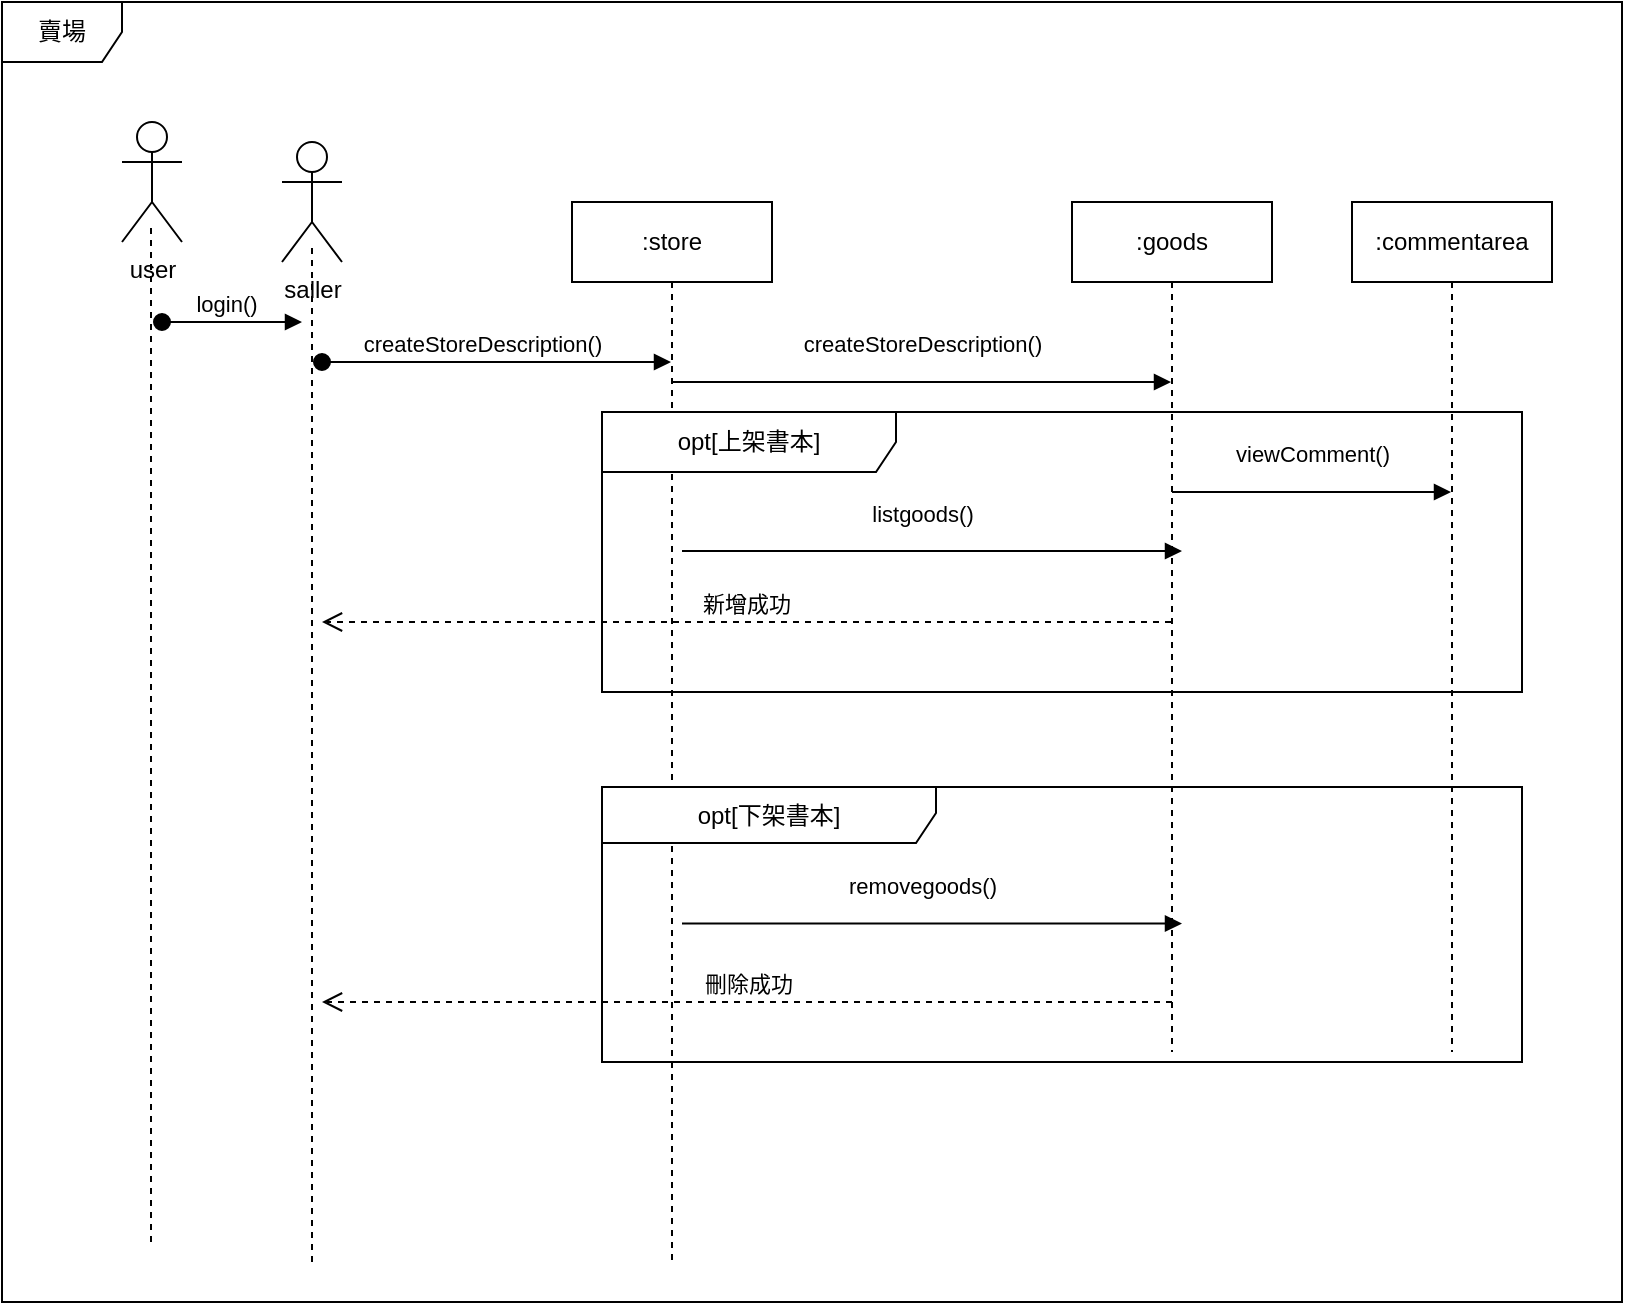 <mxfile version="21.3.5" type="github">
  <diagram name="第 1 页" id="TVqRA0KLDl5AU748svhP">
    <mxGraphModel dx="1434" dy="756" grid="1" gridSize="10" guides="1" tooltips="1" connect="1" arrows="1" fold="1" page="1" pageScale="1" pageWidth="827" pageHeight="1169" math="0" shadow="0">
      <root>
        <mxCell id="0" />
        <mxCell id="1" parent="0" />
        <mxCell id="wq0h1Avm33E99zt0ADya-1" value=":store" style="shape=umlLifeline;perimeter=lifelinePerimeter;whiteSpace=wrap;html=1;container=0;dropTarget=0;collapsible=0;recursiveResize=0;outlineConnect=0;portConstraint=eastwest;newEdgeStyle={&quot;edgeStyle&quot;:&quot;elbowEdgeStyle&quot;,&quot;elbow&quot;:&quot;vertical&quot;,&quot;curved&quot;:0,&quot;rounded&quot;:0};" parent="1" vertex="1">
          <mxGeometry x="295" y="230" width="100" height="530" as="geometry" />
        </mxCell>
        <mxCell id="wq0h1Avm33E99zt0ADya-2" value="createStoreDescription()" style="html=1;verticalAlign=bottom;startArrow=oval;endArrow=block;startSize=8;edgeStyle=elbowEdgeStyle;elbow=vertical;curved=0;rounded=0;startFill=1;" parent="wq0h1Avm33E99zt0ADya-1" target="wq0h1Avm33E99zt0ADya-1" edge="1">
          <mxGeometry x="-0.083" relative="1" as="geometry">
            <mxPoint x="-125" y="80" as="sourcePoint" />
            <mxPoint x="45" y="70" as="targetPoint" />
            <Array as="points">
              <mxPoint x="-65" y="80" />
              <mxPoint x="-10" y="70" />
              <mxPoint x="-30" y="70" />
            </Array>
            <mxPoint as="offset" />
          </mxGeometry>
        </mxCell>
        <mxCell id="wq0h1Avm33E99zt0ADya-3" value=":goods" style="shape=umlLifeline;perimeter=lifelinePerimeter;whiteSpace=wrap;html=1;container=0;dropTarget=0;collapsible=0;recursiveResize=0;outlineConnect=0;portConstraint=eastwest;newEdgeStyle={&quot;edgeStyle&quot;:&quot;elbowEdgeStyle&quot;,&quot;elbow&quot;:&quot;vertical&quot;,&quot;curved&quot;:0,&quot;rounded&quot;:0};" parent="1" vertex="1">
          <mxGeometry x="545" y="230" width="100" height="425" as="geometry" />
        </mxCell>
        <mxCell id="wq0h1Avm33E99zt0ADya-5" value=":commentarea" style="shape=umlLifeline;perimeter=lifelinePerimeter;whiteSpace=wrap;html=1;container=0;dropTarget=0;collapsible=0;recursiveResize=0;outlineConnect=0;portConstraint=eastwest;newEdgeStyle={&quot;edgeStyle&quot;:&quot;elbowEdgeStyle&quot;,&quot;elbow&quot;:&quot;vertical&quot;,&quot;curved&quot;:0,&quot;rounded&quot;:0};" parent="1" vertex="1">
          <mxGeometry x="685" y="230" width="100" height="425" as="geometry" />
        </mxCell>
        <mxCell id="wq0h1Avm33E99zt0ADya-6" value="" style="endArrow=none;dashed=1;html=1;rounded=0;" parent="1" edge="1">
          <mxGeometry width="50" height="50" relative="1" as="geometry">
            <mxPoint x="165" y="760" as="sourcePoint" />
            <mxPoint x="165" y="250" as="targetPoint" />
          </mxGeometry>
        </mxCell>
        <mxCell id="wq0h1Avm33E99zt0ADya-7" value="opt[下架書本]" style="shape=umlFrame;whiteSpace=wrap;html=1;pointerEvents=0;width=167;height=28;" parent="1" vertex="1">
          <mxGeometry x="310" y="522.5" width="460" height="137.5" as="geometry" />
        </mxCell>
        <mxCell id="wq0h1Avm33E99zt0ADya-8" value="賣場" style="shape=umlFrame;whiteSpace=wrap;html=1;pointerEvents=0;" parent="1" vertex="1">
          <mxGeometry x="10" y="130" width="810" height="650" as="geometry" />
        </mxCell>
        <mxCell id="wq0h1Avm33E99zt0ADya-9" value="opt[上架書本]" style="shape=umlFrame;whiteSpace=wrap;html=1;pointerEvents=0;width=147;height=30;" parent="1" vertex="1">
          <mxGeometry x="310" y="335" width="460" height="140" as="geometry" />
        </mxCell>
        <mxCell id="wq0h1Avm33E99zt0ADya-10" value="createStoreDescription()" style="html=1;verticalAlign=bottom;endArrow=block;edgeStyle=elbowEdgeStyle;elbow=vertical;curved=0;rounded=0;" parent="1" source="wq0h1Avm33E99zt0ADya-1" target="wq0h1Avm33E99zt0ADya-3" edge="1">
          <mxGeometry y="10" relative="1" as="geometry">
            <mxPoint x="357.5" y="325" as="sourcePoint" />
            <Array as="points">
              <mxPoint x="460" y="320" />
              <mxPoint x="407" y="315" />
              <mxPoint x="512.5" y="325" />
            </Array>
            <mxPoint x="597.5" y="325" as="targetPoint" />
            <mxPoint as="offset" />
          </mxGeometry>
        </mxCell>
        <mxCell id="wq0h1Avm33E99zt0ADya-13" value="viewComment()" style="html=1;verticalAlign=bottom;endArrow=block;edgeStyle=elbowEdgeStyle;elbow=vertical;curved=0;rounded=0;" parent="1" source="wq0h1Avm33E99zt0ADya-3" target="wq0h1Avm33E99zt0ADya-5" edge="1">
          <mxGeometry y="10" relative="1" as="geometry">
            <mxPoint x="482" y="375" as="sourcePoint" />
            <Array as="points">
              <mxPoint x="647" y="375" />
              <mxPoint x="637" y="375" />
              <mxPoint x="637" y="385" />
              <mxPoint x="657" y="365" />
              <mxPoint x="577" y="380" />
              <mxPoint x="649.5" y="385" />
            </Array>
            <mxPoint x="732" y="375" as="targetPoint" />
            <mxPoint as="offset" />
          </mxGeometry>
        </mxCell>
        <mxCell id="wq0h1Avm33E99zt0ADya-16" value="user" style="shape=umlActor;verticalLabelPosition=bottom;verticalAlign=top;html=1;outlineConnect=0;" parent="1" vertex="1">
          <mxGeometry x="70" y="190" width="30" height="60" as="geometry" />
        </mxCell>
        <mxCell id="wq0h1Avm33E99zt0ADya-17" value="" style="endArrow=none;dashed=1;html=1;rounded=0;" parent="1" edge="1">
          <mxGeometry width="50" height="50" relative="1" as="geometry">
            <mxPoint x="84.5" y="750" as="sourcePoint" />
            <mxPoint x="84.5" y="240" as="targetPoint" />
          </mxGeometry>
        </mxCell>
        <mxCell id="wq0h1Avm33E99zt0ADya-18" value="login()" style="html=1;verticalAlign=bottom;startArrow=oval;endArrow=block;startSize=8;edgeStyle=elbowEdgeStyle;elbow=vertical;curved=0;rounded=0;startFill=1;" parent="1" edge="1">
          <mxGeometry x="-0.083" relative="1" as="geometry">
            <mxPoint x="90" y="290" as="sourcePoint" />
            <mxPoint x="160" y="290" as="targetPoint" />
            <Array as="points">
              <mxPoint x="150" y="290" />
              <mxPoint x="165" y="345" />
            </Array>
            <mxPoint as="offset" />
          </mxGeometry>
        </mxCell>
        <mxCell id="wq0h1Avm33E99zt0ADya-20" value="saller" style="shape=umlActor;verticalLabelPosition=bottom;verticalAlign=top;html=1;" parent="1" vertex="1">
          <mxGeometry x="150" y="200" width="30" height="60" as="geometry" />
        </mxCell>
        <mxCell id="wq0h1Avm33E99zt0ADya-25" value="listgoods()" style="html=1;verticalAlign=bottom;endArrow=block;edgeStyle=elbowEdgeStyle;elbow=vertical;curved=0;rounded=0;startArrow=none;startFill=0;" parent="1" edge="1">
          <mxGeometry x="-0.04" y="10" relative="1" as="geometry">
            <mxPoint x="350" y="404.5" as="sourcePoint" />
            <Array as="points">
              <mxPoint x="515" y="404.5" />
            </Array>
            <mxPoint x="600" y="404.5" as="targetPoint" />
            <mxPoint as="offset" />
          </mxGeometry>
        </mxCell>
        <mxCell id="wq0h1Avm33E99zt0ADya-26" value="removegoods()" style="html=1;verticalAlign=bottom;endArrow=block;edgeStyle=elbowEdgeStyle;elbow=vertical;curved=0;rounded=0;startArrow=none;startFill=0;" parent="1" edge="1">
          <mxGeometry x="-0.04" y="10" relative="1" as="geometry">
            <mxPoint x="350" y="590.75" as="sourcePoint" />
            <Array as="points">
              <mxPoint x="515" y="590.75" />
            </Array>
            <mxPoint x="600" y="590.75" as="targetPoint" />
            <mxPoint as="offset" />
          </mxGeometry>
        </mxCell>
        <mxCell id="bq9s1PBU9UvBFBou90dn-5" value="新增成功" style="html=1;verticalAlign=bottom;endArrow=open;dashed=1;endSize=8;edgeStyle=elbowEdgeStyle;elbow=vertical;curved=0;rounded=0;" parent="1" source="wq0h1Avm33E99zt0ADya-3" edge="1">
          <mxGeometry relative="1" as="geometry">
            <mxPoint x="460" y="442" as="sourcePoint" />
            <mxPoint x="170" y="440" as="targetPoint" />
          </mxGeometry>
        </mxCell>
        <mxCell id="bq9s1PBU9UvBFBou90dn-6" value="刪除成功" style="html=1;verticalAlign=bottom;endArrow=open;dashed=1;endSize=8;edgeStyle=elbowEdgeStyle;elbow=vertical;curved=0;rounded=0;" parent="1" edge="1">
          <mxGeometry relative="1" as="geometry">
            <mxPoint x="595" y="630" as="sourcePoint" />
            <mxPoint x="170" y="630" as="targetPoint" />
          </mxGeometry>
        </mxCell>
      </root>
    </mxGraphModel>
  </diagram>
</mxfile>

